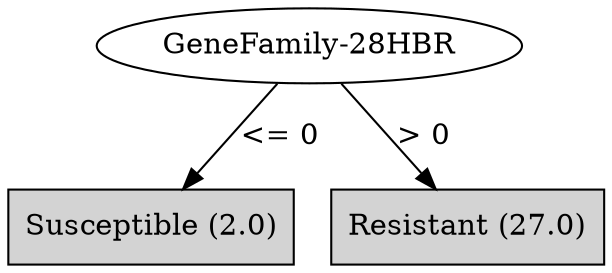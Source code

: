 digraph J48Tree {
N0 [label="GeneFamily-28HBR" ]
N0->N1 [label="<= 0"]
N1 [label="Susceptible (2.0)" shape=box style=filled ]
N0->N2 [label="> 0"]
N2 [label="Resistant (27.0)" shape=box style=filled ]
}

